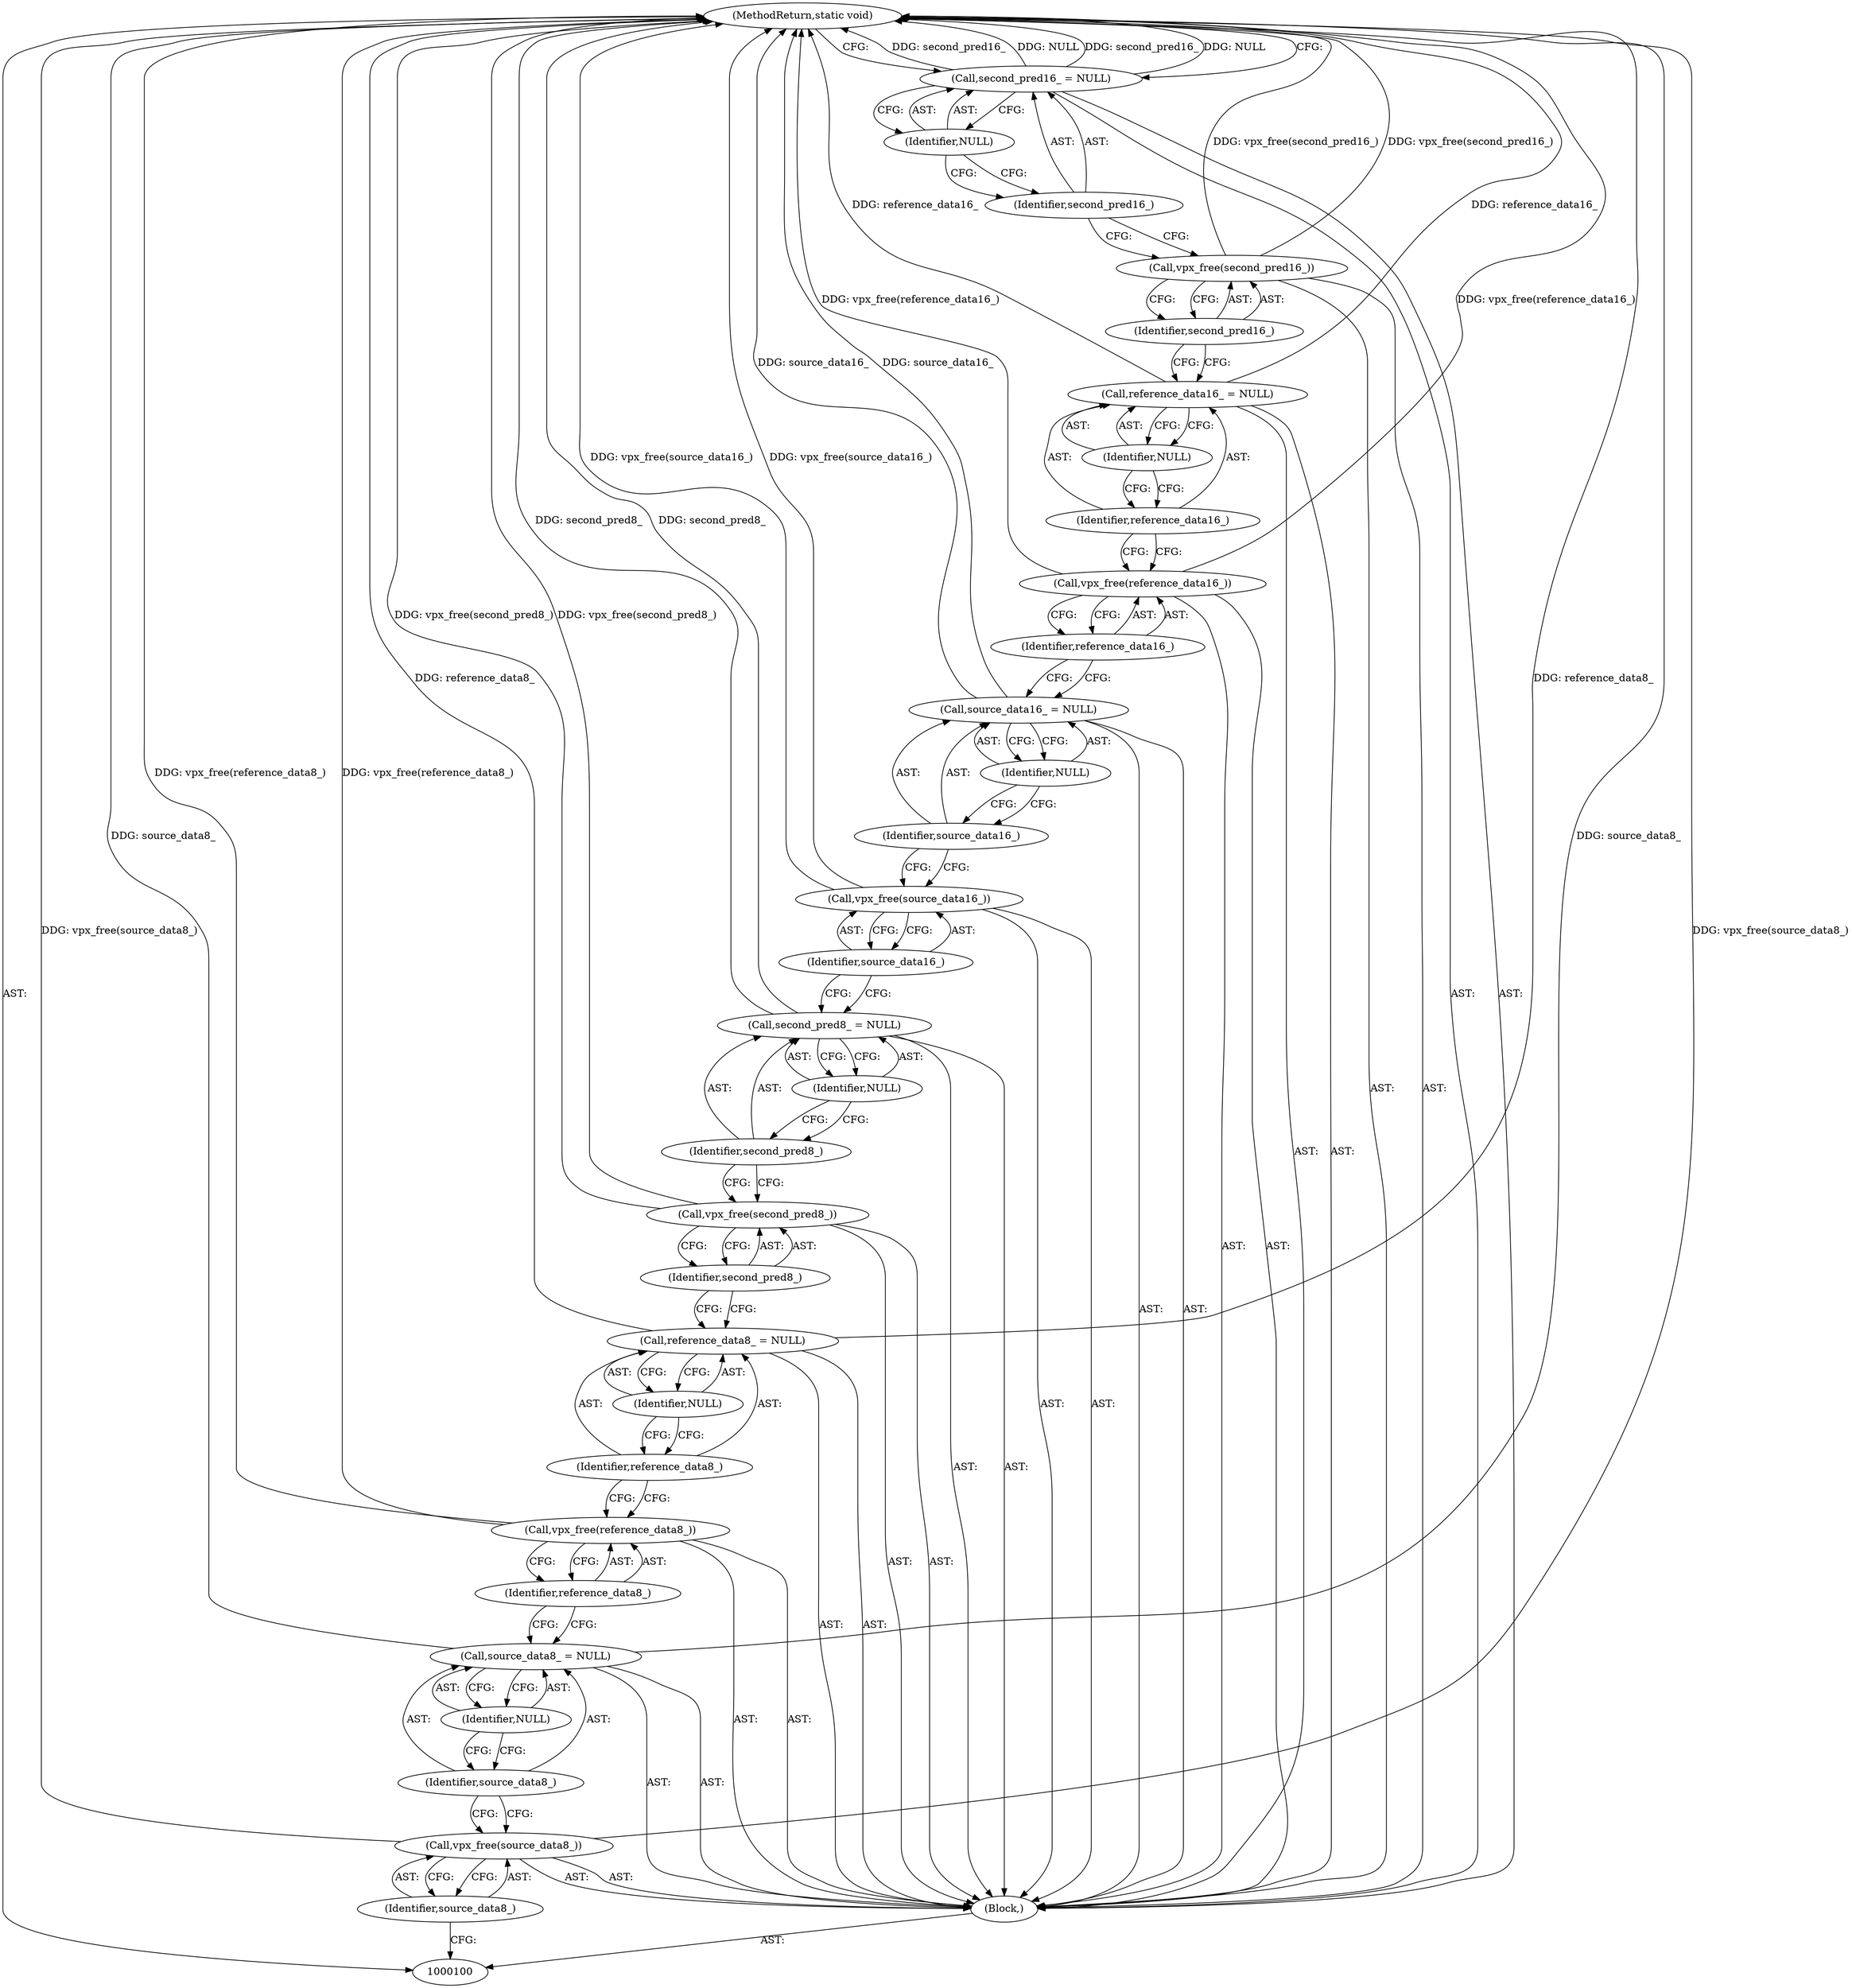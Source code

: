 digraph "0_Android_5a9753fca56f0eeb9f61e342b2fccffc364f9426_104" {
"1000132" [label="(MethodReturn,static void)"];
"1000101" [label="(Block,)"];
"1000123" [label="(Identifier,reference_data16_)"];
"1000122" [label="(Call,vpx_free(reference_data16_))"];
"1000126" [label="(Identifier,NULL)"];
"1000124" [label="(Call,reference_data16_ = NULL)"];
"1000125" [label="(Identifier,reference_data16_)"];
"1000128" [label="(Identifier,second_pred16_)"];
"1000127" [label="(Call,vpx_free(second_pred16_))"];
"1000131" [label="(Identifier,NULL)"];
"1000129" [label="(Call,second_pred16_ = NULL)"];
"1000130" [label="(Identifier,second_pred16_)"];
"1000103" [label="(Identifier,source_data8_)"];
"1000102" [label="(Call,vpx_free(source_data8_))"];
"1000106" [label="(Identifier,NULL)"];
"1000104" [label="(Call,source_data8_ = NULL)"];
"1000105" [label="(Identifier,source_data8_)"];
"1000108" [label="(Identifier,reference_data8_)"];
"1000107" [label="(Call,vpx_free(reference_data8_))"];
"1000111" [label="(Identifier,NULL)"];
"1000109" [label="(Call,reference_data8_ = NULL)"];
"1000110" [label="(Identifier,reference_data8_)"];
"1000113" [label="(Identifier,second_pred8_)"];
"1000112" [label="(Call,vpx_free(second_pred8_))"];
"1000116" [label="(Identifier,NULL)"];
"1000114" [label="(Call,second_pred8_ = NULL)"];
"1000115" [label="(Identifier,second_pred8_)"];
"1000118" [label="(Identifier,source_data16_)"];
"1000117" [label="(Call,vpx_free(source_data16_))"];
"1000121" [label="(Identifier,NULL)"];
"1000119" [label="(Call,source_data16_ = NULL)"];
"1000120" [label="(Identifier,source_data16_)"];
"1000132" -> "1000100"  [label="AST: "];
"1000132" -> "1000129"  [label="CFG: "];
"1000117" -> "1000132"  [label="DDG: vpx_free(source_data16_)"];
"1000129" -> "1000132"  [label="DDG: second_pred16_"];
"1000129" -> "1000132"  [label="DDG: NULL"];
"1000124" -> "1000132"  [label="DDG: reference_data16_"];
"1000107" -> "1000132"  [label="DDG: vpx_free(reference_data8_)"];
"1000104" -> "1000132"  [label="DDG: source_data8_"];
"1000114" -> "1000132"  [label="DDG: second_pred8_"];
"1000127" -> "1000132"  [label="DDG: vpx_free(second_pred16_)"];
"1000122" -> "1000132"  [label="DDG: vpx_free(reference_data16_)"];
"1000102" -> "1000132"  [label="DDG: vpx_free(source_data8_)"];
"1000112" -> "1000132"  [label="DDG: vpx_free(second_pred8_)"];
"1000109" -> "1000132"  [label="DDG: reference_data8_"];
"1000119" -> "1000132"  [label="DDG: source_data16_"];
"1000101" -> "1000100"  [label="AST: "];
"1000102" -> "1000101"  [label="AST: "];
"1000104" -> "1000101"  [label="AST: "];
"1000107" -> "1000101"  [label="AST: "];
"1000109" -> "1000101"  [label="AST: "];
"1000112" -> "1000101"  [label="AST: "];
"1000114" -> "1000101"  [label="AST: "];
"1000117" -> "1000101"  [label="AST: "];
"1000119" -> "1000101"  [label="AST: "];
"1000122" -> "1000101"  [label="AST: "];
"1000124" -> "1000101"  [label="AST: "];
"1000127" -> "1000101"  [label="AST: "];
"1000129" -> "1000101"  [label="AST: "];
"1000123" -> "1000122"  [label="AST: "];
"1000123" -> "1000119"  [label="CFG: "];
"1000122" -> "1000123"  [label="CFG: "];
"1000122" -> "1000101"  [label="AST: "];
"1000122" -> "1000123"  [label="CFG: "];
"1000123" -> "1000122"  [label="AST: "];
"1000125" -> "1000122"  [label="CFG: "];
"1000122" -> "1000132"  [label="DDG: vpx_free(reference_data16_)"];
"1000126" -> "1000124"  [label="AST: "];
"1000126" -> "1000125"  [label="CFG: "];
"1000124" -> "1000126"  [label="CFG: "];
"1000124" -> "1000101"  [label="AST: "];
"1000124" -> "1000126"  [label="CFG: "];
"1000125" -> "1000124"  [label="AST: "];
"1000126" -> "1000124"  [label="AST: "];
"1000128" -> "1000124"  [label="CFG: "];
"1000124" -> "1000132"  [label="DDG: reference_data16_"];
"1000125" -> "1000124"  [label="AST: "];
"1000125" -> "1000122"  [label="CFG: "];
"1000126" -> "1000125"  [label="CFG: "];
"1000128" -> "1000127"  [label="AST: "];
"1000128" -> "1000124"  [label="CFG: "];
"1000127" -> "1000128"  [label="CFG: "];
"1000127" -> "1000101"  [label="AST: "];
"1000127" -> "1000128"  [label="CFG: "];
"1000128" -> "1000127"  [label="AST: "];
"1000130" -> "1000127"  [label="CFG: "];
"1000127" -> "1000132"  [label="DDG: vpx_free(second_pred16_)"];
"1000131" -> "1000129"  [label="AST: "];
"1000131" -> "1000130"  [label="CFG: "];
"1000129" -> "1000131"  [label="CFG: "];
"1000129" -> "1000101"  [label="AST: "];
"1000129" -> "1000131"  [label="CFG: "];
"1000130" -> "1000129"  [label="AST: "];
"1000131" -> "1000129"  [label="AST: "];
"1000132" -> "1000129"  [label="CFG: "];
"1000129" -> "1000132"  [label="DDG: second_pred16_"];
"1000129" -> "1000132"  [label="DDG: NULL"];
"1000130" -> "1000129"  [label="AST: "];
"1000130" -> "1000127"  [label="CFG: "];
"1000131" -> "1000130"  [label="CFG: "];
"1000103" -> "1000102"  [label="AST: "];
"1000103" -> "1000100"  [label="CFG: "];
"1000102" -> "1000103"  [label="CFG: "];
"1000102" -> "1000101"  [label="AST: "];
"1000102" -> "1000103"  [label="CFG: "];
"1000103" -> "1000102"  [label="AST: "];
"1000105" -> "1000102"  [label="CFG: "];
"1000102" -> "1000132"  [label="DDG: vpx_free(source_data8_)"];
"1000106" -> "1000104"  [label="AST: "];
"1000106" -> "1000105"  [label="CFG: "];
"1000104" -> "1000106"  [label="CFG: "];
"1000104" -> "1000101"  [label="AST: "];
"1000104" -> "1000106"  [label="CFG: "];
"1000105" -> "1000104"  [label="AST: "];
"1000106" -> "1000104"  [label="AST: "];
"1000108" -> "1000104"  [label="CFG: "];
"1000104" -> "1000132"  [label="DDG: source_data8_"];
"1000105" -> "1000104"  [label="AST: "];
"1000105" -> "1000102"  [label="CFG: "];
"1000106" -> "1000105"  [label="CFG: "];
"1000108" -> "1000107"  [label="AST: "];
"1000108" -> "1000104"  [label="CFG: "];
"1000107" -> "1000108"  [label="CFG: "];
"1000107" -> "1000101"  [label="AST: "];
"1000107" -> "1000108"  [label="CFG: "];
"1000108" -> "1000107"  [label="AST: "];
"1000110" -> "1000107"  [label="CFG: "];
"1000107" -> "1000132"  [label="DDG: vpx_free(reference_data8_)"];
"1000111" -> "1000109"  [label="AST: "];
"1000111" -> "1000110"  [label="CFG: "];
"1000109" -> "1000111"  [label="CFG: "];
"1000109" -> "1000101"  [label="AST: "];
"1000109" -> "1000111"  [label="CFG: "];
"1000110" -> "1000109"  [label="AST: "];
"1000111" -> "1000109"  [label="AST: "];
"1000113" -> "1000109"  [label="CFG: "];
"1000109" -> "1000132"  [label="DDG: reference_data8_"];
"1000110" -> "1000109"  [label="AST: "];
"1000110" -> "1000107"  [label="CFG: "];
"1000111" -> "1000110"  [label="CFG: "];
"1000113" -> "1000112"  [label="AST: "];
"1000113" -> "1000109"  [label="CFG: "];
"1000112" -> "1000113"  [label="CFG: "];
"1000112" -> "1000101"  [label="AST: "];
"1000112" -> "1000113"  [label="CFG: "];
"1000113" -> "1000112"  [label="AST: "];
"1000115" -> "1000112"  [label="CFG: "];
"1000112" -> "1000132"  [label="DDG: vpx_free(second_pred8_)"];
"1000116" -> "1000114"  [label="AST: "];
"1000116" -> "1000115"  [label="CFG: "];
"1000114" -> "1000116"  [label="CFG: "];
"1000114" -> "1000101"  [label="AST: "];
"1000114" -> "1000116"  [label="CFG: "];
"1000115" -> "1000114"  [label="AST: "];
"1000116" -> "1000114"  [label="AST: "];
"1000118" -> "1000114"  [label="CFG: "];
"1000114" -> "1000132"  [label="DDG: second_pred8_"];
"1000115" -> "1000114"  [label="AST: "];
"1000115" -> "1000112"  [label="CFG: "];
"1000116" -> "1000115"  [label="CFG: "];
"1000118" -> "1000117"  [label="AST: "];
"1000118" -> "1000114"  [label="CFG: "];
"1000117" -> "1000118"  [label="CFG: "];
"1000117" -> "1000101"  [label="AST: "];
"1000117" -> "1000118"  [label="CFG: "];
"1000118" -> "1000117"  [label="AST: "];
"1000120" -> "1000117"  [label="CFG: "];
"1000117" -> "1000132"  [label="DDG: vpx_free(source_data16_)"];
"1000121" -> "1000119"  [label="AST: "];
"1000121" -> "1000120"  [label="CFG: "];
"1000119" -> "1000121"  [label="CFG: "];
"1000119" -> "1000101"  [label="AST: "];
"1000119" -> "1000121"  [label="CFG: "];
"1000120" -> "1000119"  [label="AST: "];
"1000121" -> "1000119"  [label="AST: "];
"1000123" -> "1000119"  [label="CFG: "];
"1000119" -> "1000132"  [label="DDG: source_data16_"];
"1000120" -> "1000119"  [label="AST: "];
"1000120" -> "1000117"  [label="CFG: "];
"1000121" -> "1000120"  [label="CFG: "];
}
